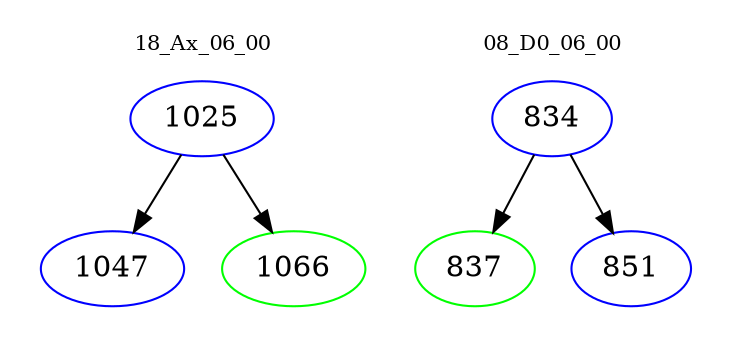 digraph{
subgraph cluster_0 {
color = white
label = "18_Ax_06_00";
fontsize=10;
T0_1025 [label="1025", color="blue"]
T0_1025 -> T0_1047 [color="black"]
T0_1047 [label="1047", color="blue"]
T0_1025 -> T0_1066 [color="black"]
T0_1066 [label="1066", color="green"]
}
subgraph cluster_1 {
color = white
label = "08_D0_06_00";
fontsize=10;
T1_834 [label="834", color="blue"]
T1_834 -> T1_837 [color="black"]
T1_837 [label="837", color="green"]
T1_834 -> T1_851 [color="black"]
T1_851 [label="851", color="blue"]
}
}
